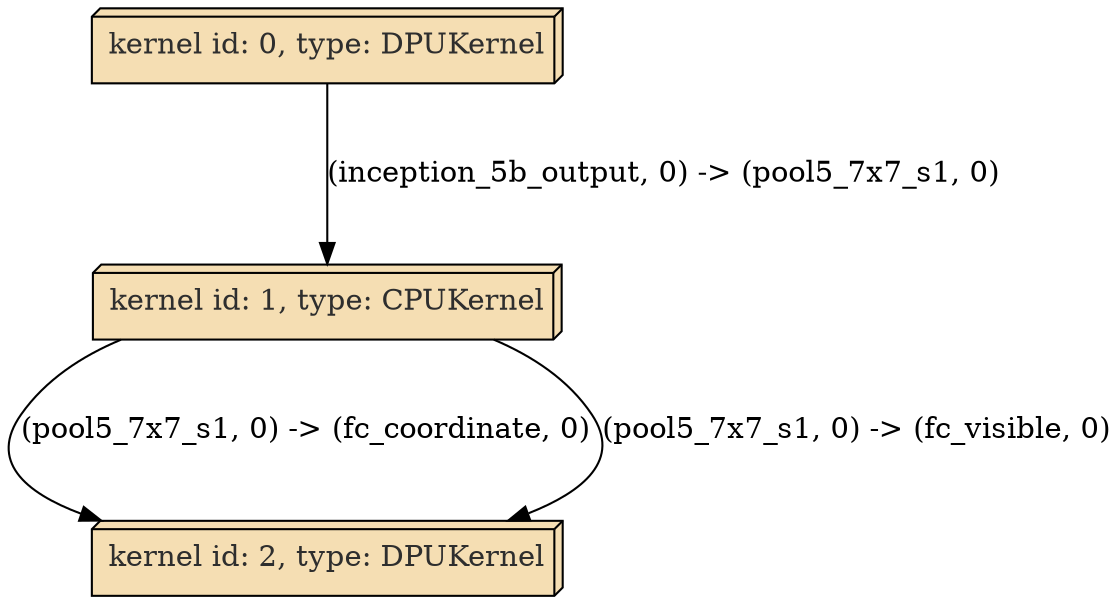 digraph G {
ordering = out
ranksep = 1
node [shape = box3d, fontcolor = gray18, bgcolor = oldlace, style = filled];
0[label = "kernel id: 0, type: DPUKernel", fillcolor = wheat]
1[label = "kernel id: 1, type: CPUKernel", fillcolor = wheat]
2[label = "kernel id: 2, type: DPUKernel", fillcolor = wheat]
0->1[label = "(inception_5b_output, 0) -> (pool5_7x7_s1, 0)"]
1->2[label = "(pool5_7x7_s1, 0) -> (fc_coordinate, 0)"]
1->2[label = "(pool5_7x7_s1, 0) -> (fc_visible, 0)"]
}
